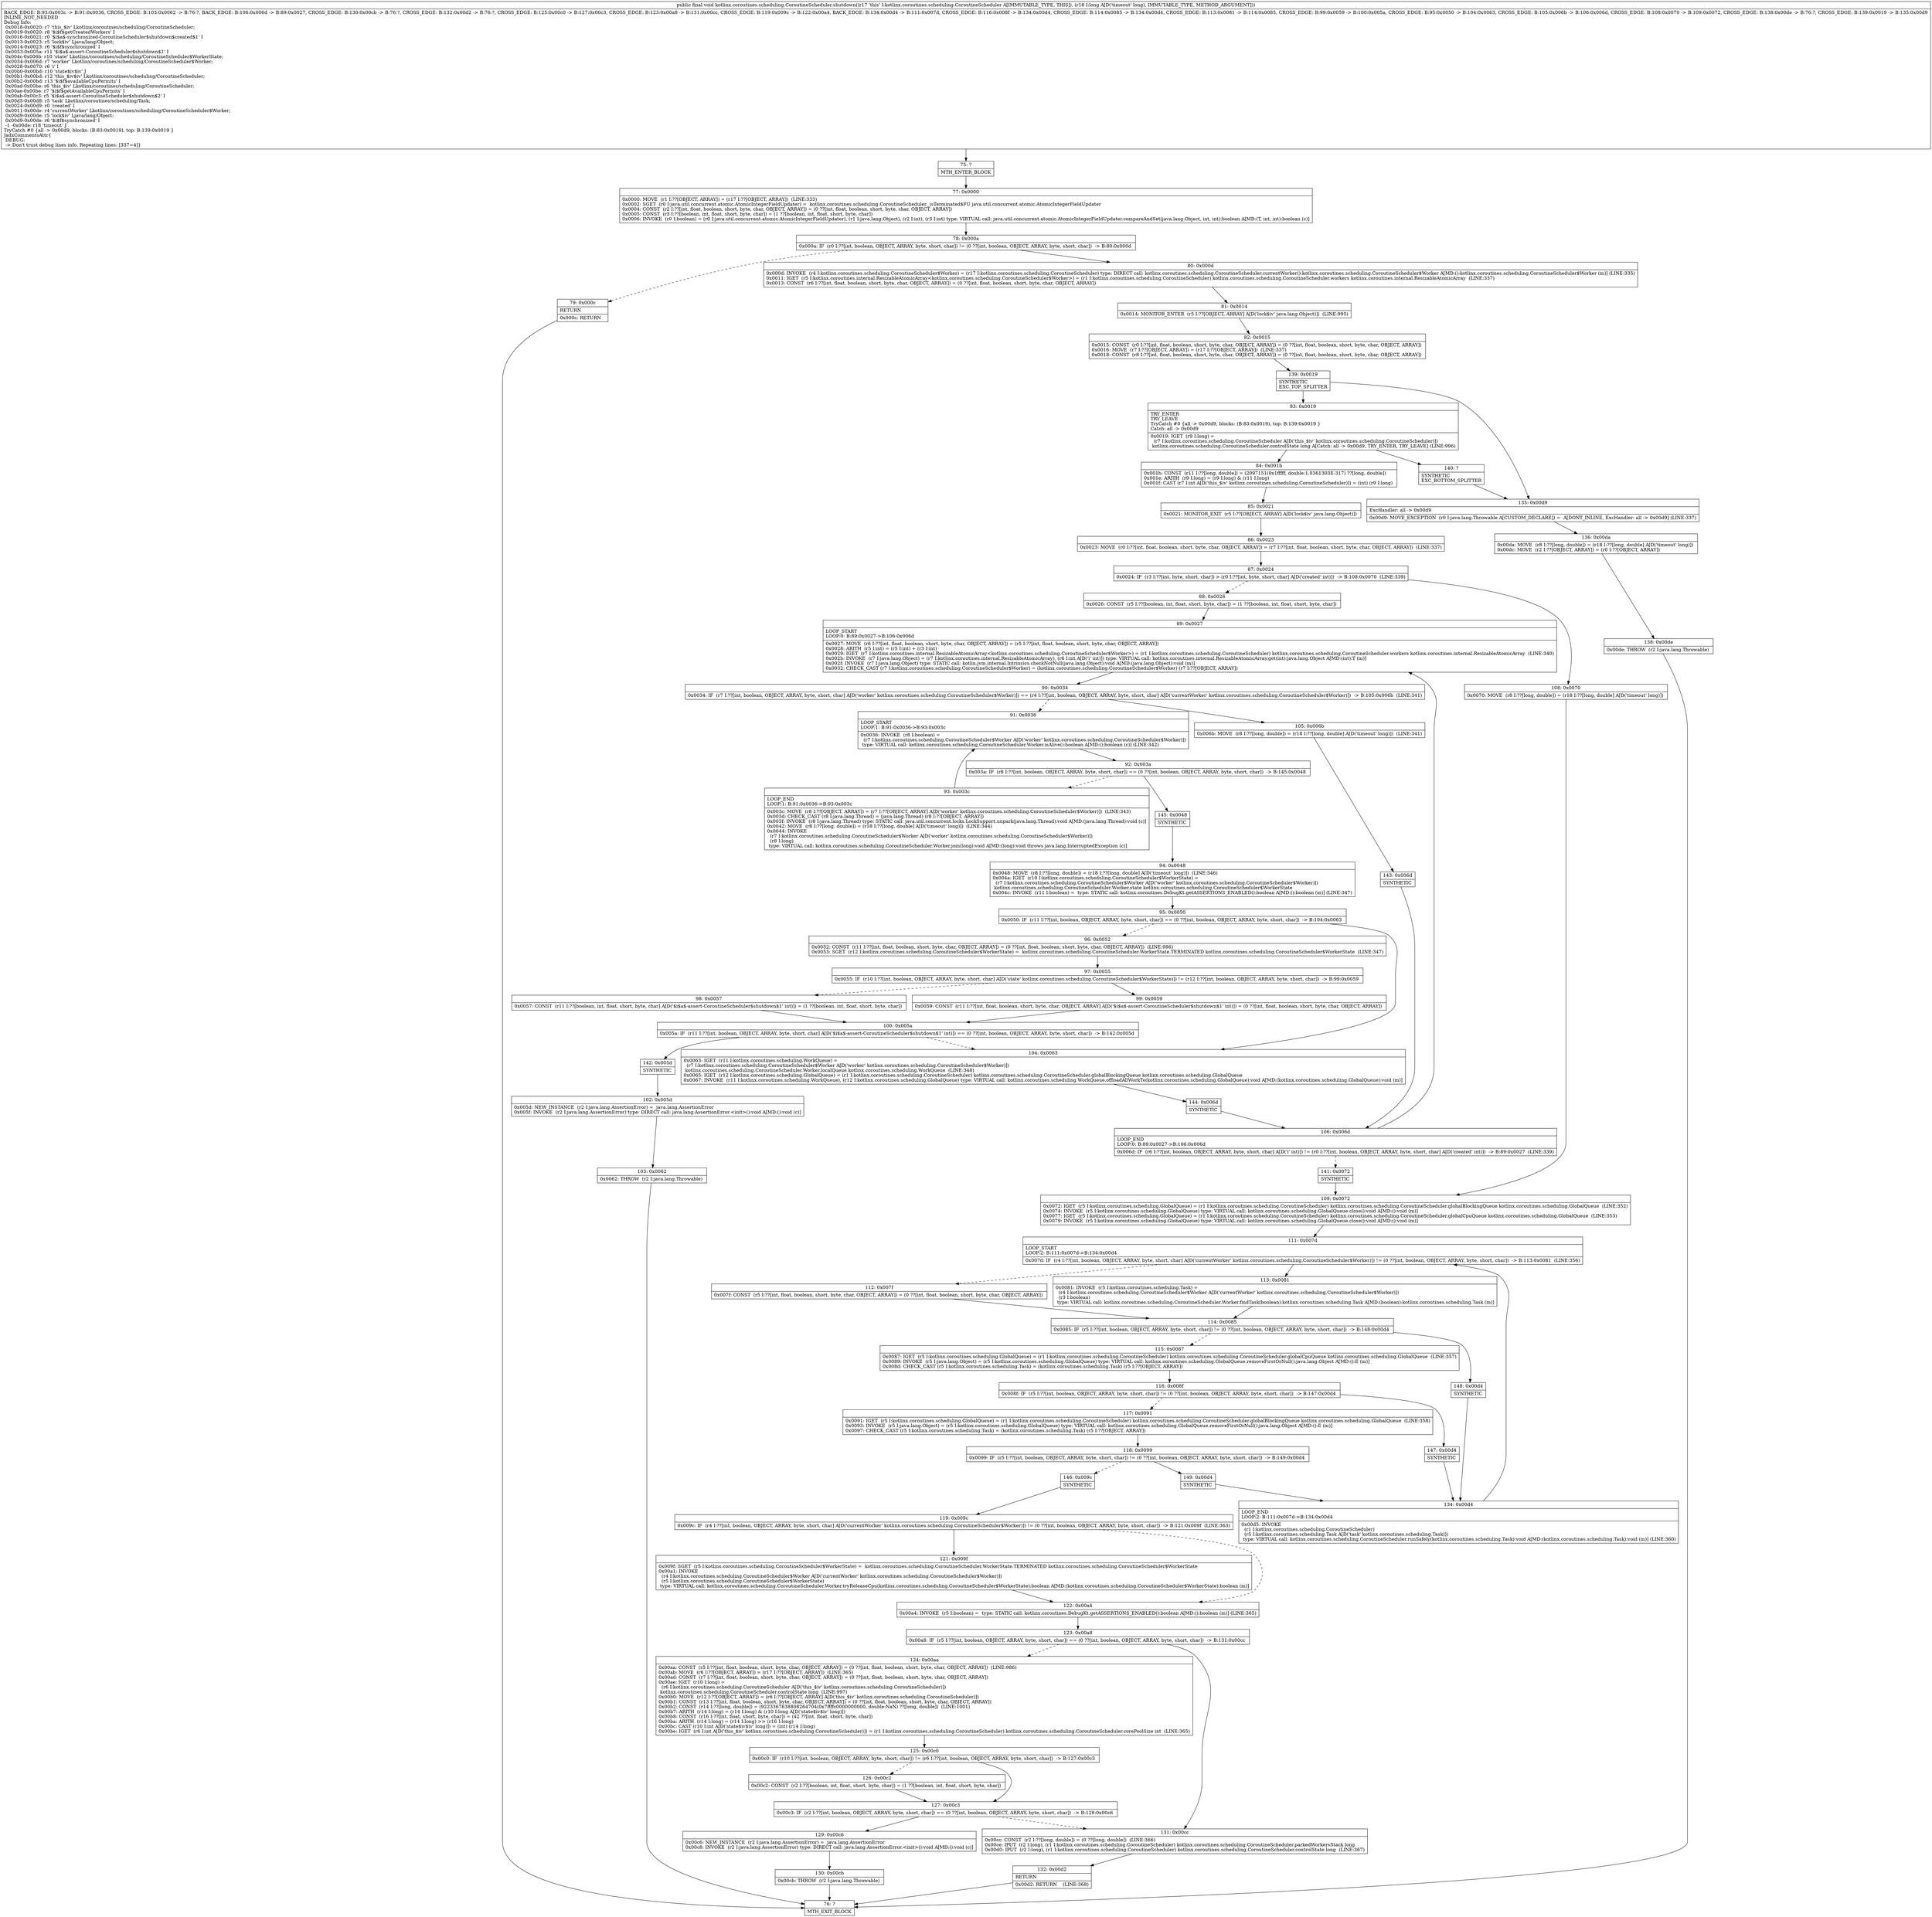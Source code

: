 digraph "CFG forkotlinx.coroutines.scheduling.CoroutineScheduler.shutdown(J)V" {
Node_75 [shape=record,label="{75\:\ ?|MTH_ENTER_BLOCK\l}"];
Node_77 [shape=record,label="{77\:\ 0x0000|0x0000: MOVE  (r1 I:??[OBJECT, ARRAY]) = (r17 I:??[OBJECT, ARRAY])  (LINE:333)\l0x0002: SGET  (r0 I:java.util.concurrent.atomic.AtomicIntegerFieldUpdater) =  kotlinx.coroutines.scheduling.CoroutineScheduler._isTerminated$FU java.util.concurrent.atomic.AtomicIntegerFieldUpdater \l0x0004: CONST  (r2 I:??[int, float, boolean, short, byte, char, OBJECT, ARRAY]) = (0 ??[int, float, boolean, short, byte, char, OBJECT, ARRAY]) \l0x0005: CONST  (r3 I:??[boolean, int, float, short, byte, char]) = (1 ??[boolean, int, float, short, byte, char]) \l0x0006: INVOKE  (r0 I:boolean) = (r0 I:java.util.concurrent.atomic.AtomicIntegerFieldUpdater), (r1 I:java.lang.Object), (r2 I:int), (r3 I:int) type: VIRTUAL call: java.util.concurrent.atomic.AtomicIntegerFieldUpdater.compareAndSet(java.lang.Object, int, int):boolean A[MD:(T, int, int):boolean (c)]\l}"];
Node_78 [shape=record,label="{78\:\ 0x000a|0x000a: IF  (r0 I:??[int, boolean, OBJECT, ARRAY, byte, short, char]) != (0 ??[int, boolean, OBJECT, ARRAY, byte, short, char])  \-\> B:80:0x000d \l}"];
Node_79 [shape=record,label="{79\:\ 0x000c|RETURN\l|0x000c: RETURN   \l}"];
Node_76 [shape=record,label="{76\:\ ?|MTH_EXIT_BLOCK\l}"];
Node_80 [shape=record,label="{80\:\ 0x000d|0x000d: INVOKE  (r4 I:kotlinx.coroutines.scheduling.CoroutineScheduler$Worker) = (r17 I:kotlinx.coroutines.scheduling.CoroutineScheduler) type: DIRECT call: kotlinx.coroutines.scheduling.CoroutineScheduler.currentWorker():kotlinx.coroutines.scheduling.CoroutineScheduler$Worker A[MD:():kotlinx.coroutines.scheduling.CoroutineScheduler$Worker (m)] (LINE:335)\l0x0011: IGET  (r5 I:kotlinx.coroutines.internal.ResizableAtomicArray\<kotlinx.coroutines.scheduling.CoroutineScheduler$Worker\>) = (r1 I:kotlinx.coroutines.scheduling.CoroutineScheduler) kotlinx.coroutines.scheduling.CoroutineScheduler.workers kotlinx.coroutines.internal.ResizableAtomicArray  (LINE:337)\l0x0013: CONST  (r6 I:??[int, float, boolean, short, byte, char, OBJECT, ARRAY]) = (0 ??[int, float, boolean, short, byte, char, OBJECT, ARRAY]) \l}"];
Node_81 [shape=record,label="{81\:\ 0x0014|0x0014: MONITOR_ENTER  (r5 I:??[OBJECT, ARRAY] A[D('lock$iv' java.lang.Object)])  (LINE:995)\l}"];
Node_82 [shape=record,label="{82\:\ 0x0015|0x0015: CONST  (r0 I:??[int, float, boolean, short, byte, char, OBJECT, ARRAY]) = (0 ??[int, float, boolean, short, byte, char, OBJECT, ARRAY]) \l0x0016: MOVE  (r7 I:??[OBJECT, ARRAY]) = (r17 I:??[OBJECT, ARRAY])  (LINE:337)\l0x0018: CONST  (r8 I:??[int, float, boolean, short, byte, char, OBJECT, ARRAY]) = (0 ??[int, float, boolean, short, byte, char, OBJECT, ARRAY]) \l}"];
Node_139 [shape=record,label="{139\:\ 0x0019|SYNTHETIC\lEXC_TOP_SPLITTER\l}"];
Node_83 [shape=record,label="{83\:\ 0x0019|TRY_ENTER\lTRY_LEAVE\lTryCatch #0 \{all \-\> 0x00d9, blocks: (B:83:0x0019), top: B:139:0x0019 \}\lCatch: all \-\> 0x00d9\l|0x0019: IGET  (r9 I:long) = \l  (r7 I:kotlinx.coroutines.scheduling.CoroutineScheduler A[D('this_$iv' kotlinx.coroutines.scheduling.CoroutineScheduler)])\l kotlinx.coroutines.scheduling.CoroutineScheduler.controlState long A[Catch: all \-\> 0x00d9, TRY_ENTER, TRY_LEAVE] (LINE:996)\l}"];
Node_84 [shape=record,label="{84\:\ 0x001b|0x001b: CONST  (r11 I:??[long, double]) = (2097151(0x1fffff, double:1.0361303E\-317) ??[long, double]) \l0x001e: ARITH  (r9 I:long) = (r9 I:long) & (r11 I:long) \l0x001f: CAST (r7 I:int A[D('this_$iv' kotlinx.coroutines.scheduling.CoroutineScheduler)]) = (int) (r9 I:long) \l}"];
Node_85 [shape=record,label="{85\:\ 0x0021|0x0021: MONITOR_EXIT  (r5 I:??[OBJECT, ARRAY] A[D('lock$iv' java.lang.Object)]) \l}"];
Node_86 [shape=record,label="{86\:\ 0x0023|0x0023: MOVE  (r0 I:??[int, float, boolean, short, byte, char, OBJECT, ARRAY]) = (r7 I:??[int, float, boolean, short, byte, char, OBJECT, ARRAY])  (LINE:337)\l}"];
Node_87 [shape=record,label="{87\:\ 0x0024|0x0024: IF  (r3 I:??[int, byte, short, char]) \> (r0 I:??[int, byte, short, char] A[D('created' int)])  \-\> B:108:0x0070  (LINE:339)\l}"];
Node_88 [shape=record,label="{88\:\ 0x0026|0x0026: CONST  (r5 I:??[boolean, int, float, short, byte, char]) = (1 ??[boolean, int, float, short, byte, char]) \l}"];
Node_89 [shape=record,label="{89\:\ 0x0027|LOOP_START\lLOOP:0: B:89:0x0027\-\>B:106:0x006d\l|0x0027: MOVE  (r6 I:??[int, float, boolean, short, byte, char, OBJECT, ARRAY]) = (r5 I:??[int, float, boolean, short, byte, char, OBJECT, ARRAY]) \l0x0028: ARITH  (r5 I:int) = (r5 I:int) + (r3 I:int) \l0x0029: IGET  (r7 I:kotlinx.coroutines.internal.ResizableAtomicArray\<kotlinx.coroutines.scheduling.CoroutineScheduler$Worker\>) = (r1 I:kotlinx.coroutines.scheduling.CoroutineScheduler) kotlinx.coroutines.scheduling.CoroutineScheduler.workers kotlinx.coroutines.internal.ResizableAtomicArray  (LINE:340)\l0x002b: INVOKE  (r7 I:java.lang.Object) = (r7 I:kotlinx.coroutines.internal.ResizableAtomicArray), (r6 I:int A[D('i' int)]) type: VIRTUAL call: kotlinx.coroutines.internal.ResizableAtomicArray.get(int):java.lang.Object A[MD:(int):T (m)]\l0x002f: INVOKE  (r7 I:java.lang.Object) type: STATIC call: kotlin.jvm.internal.Intrinsics.checkNotNull(java.lang.Object):void A[MD:(java.lang.Object):void (m)]\l0x0032: CHECK_CAST (r7 I:kotlinx.coroutines.scheduling.CoroutineScheduler$Worker) = (kotlinx.coroutines.scheduling.CoroutineScheduler$Worker) (r7 I:??[OBJECT, ARRAY]) \l}"];
Node_90 [shape=record,label="{90\:\ 0x0034|0x0034: IF  (r7 I:??[int, boolean, OBJECT, ARRAY, byte, short, char] A[D('worker' kotlinx.coroutines.scheduling.CoroutineScheduler$Worker)]) == (r4 I:??[int, boolean, OBJECT, ARRAY, byte, short, char] A[D('currentWorker' kotlinx.coroutines.scheduling.CoroutineScheduler$Worker)])  \-\> B:105:0x006b  (LINE:341)\l}"];
Node_91 [shape=record,label="{91\:\ 0x0036|LOOP_START\lLOOP:1: B:91:0x0036\-\>B:93:0x003c\l|0x0036: INVOKE  (r8 I:boolean) = \l  (r7 I:kotlinx.coroutines.scheduling.CoroutineScheduler$Worker A[D('worker' kotlinx.coroutines.scheduling.CoroutineScheduler$Worker)])\l type: VIRTUAL call: kotlinx.coroutines.scheduling.CoroutineScheduler.Worker.isAlive():boolean A[MD:():boolean (c)] (LINE:342)\l}"];
Node_92 [shape=record,label="{92\:\ 0x003a|0x003a: IF  (r8 I:??[int, boolean, OBJECT, ARRAY, byte, short, char]) == (0 ??[int, boolean, OBJECT, ARRAY, byte, short, char])  \-\> B:145:0x0048 \l}"];
Node_93 [shape=record,label="{93\:\ 0x003c|LOOP_END\lLOOP:1: B:91:0x0036\-\>B:93:0x003c\l|0x003c: MOVE  (r8 I:??[OBJECT, ARRAY]) = (r7 I:??[OBJECT, ARRAY] A[D('worker' kotlinx.coroutines.scheduling.CoroutineScheduler$Worker)])  (LINE:343)\l0x003d: CHECK_CAST (r8 I:java.lang.Thread) = (java.lang.Thread) (r8 I:??[OBJECT, ARRAY]) \l0x003f: INVOKE  (r8 I:java.lang.Thread) type: STATIC call: java.util.concurrent.locks.LockSupport.unpark(java.lang.Thread):void A[MD:(java.lang.Thread):void (c)]\l0x0042: MOVE  (r8 I:??[long, double]) = (r18 I:??[long, double] A[D('timeout' long)])  (LINE:344)\l0x0044: INVOKE  \l  (r7 I:kotlinx.coroutines.scheduling.CoroutineScheduler$Worker A[D('worker' kotlinx.coroutines.scheduling.CoroutineScheduler$Worker)])\l  (r8 I:long)\l type: VIRTUAL call: kotlinx.coroutines.scheduling.CoroutineScheduler.Worker.join(long):void A[MD:(long):void throws java.lang.InterruptedException (c)]\l}"];
Node_145 [shape=record,label="{145\:\ 0x0048|SYNTHETIC\l}"];
Node_94 [shape=record,label="{94\:\ 0x0048|0x0048: MOVE  (r8 I:??[long, double]) = (r18 I:??[long, double] A[D('timeout' long)])  (LINE:346)\l0x004a: IGET  (r10 I:kotlinx.coroutines.scheduling.CoroutineScheduler$WorkerState) = \l  (r7 I:kotlinx.coroutines.scheduling.CoroutineScheduler$Worker A[D('worker' kotlinx.coroutines.scheduling.CoroutineScheduler$Worker)])\l kotlinx.coroutines.scheduling.CoroutineScheduler.Worker.state kotlinx.coroutines.scheduling.CoroutineScheduler$WorkerState \l0x004c: INVOKE  (r11 I:boolean) =  type: STATIC call: kotlinx.coroutines.DebugKt.getASSERTIONS_ENABLED():boolean A[MD:():boolean (m)] (LINE:347)\l}"];
Node_95 [shape=record,label="{95\:\ 0x0050|0x0050: IF  (r11 I:??[int, boolean, OBJECT, ARRAY, byte, short, char]) == (0 ??[int, boolean, OBJECT, ARRAY, byte, short, char])  \-\> B:104:0x0063 \l}"];
Node_96 [shape=record,label="{96\:\ 0x0052|0x0052: CONST  (r11 I:??[int, float, boolean, short, byte, char, OBJECT, ARRAY]) = (0 ??[int, float, boolean, short, byte, char, OBJECT, ARRAY])  (LINE:986)\l0x0053: SGET  (r12 I:kotlinx.coroutines.scheduling.CoroutineScheduler$WorkerState) =  kotlinx.coroutines.scheduling.CoroutineScheduler.WorkerState.TERMINATED kotlinx.coroutines.scheduling.CoroutineScheduler$WorkerState  (LINE:347)\l}"];
Node_97 [shape=record,label="{97\:\ 0x0055|0x0055: IF  (r10 I:??[int, boolean, OBJECT, ARRAY, byte, short, char] A[D('state' kotlinx.coroutines.scheduling.CoroutineScheduler$WorkerState)]) != (r12 I:??[int, boolean, OBJECT, ARRAY, byte, short, char])  \-\> B:99:0x0059 \l}"];
Node_98 [shape=record,label="{98\:\ 0x0057|0x0057: CONST  (r11 I:??[boolean, int, float, short, byte, char] A[D('$i$a$\-assert\-CoroutineScheduler$shutdown$1' int)]) = (1 ??[boolean, int, float, short, byte, char]) \l}"];
Node_100 [shape=record,label="{100\:\ 0x005a|0x005a: IF  (r11 I:??[int, boolean, OBJECT, ARRAY, byte, short, char] A[D('$i$a$\-assert\-CoroutineScheduler$shutdown$1' int)]) == (0 ??[int, boolean, OBJECT, ARRAY, byte, short, char])  \-\> B:142:0x005d \l}"];
Node_142 [shape=record,label="{142\:\ 0x005d|SYNTHETIC\l}"];
Node_102 [shape=record,label="{102\:\ 0x005d|0x005d: NEW_INSTANCE  (r2 I:java.lang.AssertionError) =  java.lang.AssertionError \l0x005f: INVOKE  (r2 I:java.lang.AssertionError) type: DIRECT call: java.lang.AssertionError.\<init\>():void A[MD:():void (c)]\l}"];
Node_103 [shape=record,label="{103\:\ 0x0062|0x0062: THROW  (r2 I:java.lang.Throwable) \l}"];
Node_99 [shape=record,label="{99\:\ 0x0059|0x0059: CONST  (r11 I:??[int, float, boolean, short, byte, char, OBJECT, ARRAY] A[D('$i$a$\-assert\-CoroutineScheduler$shutdown$1' int)]) = (0 ??[int, float, boolean, short, byte, char, OBJECT, ARRAY]) \l}"];
Node_104 [shape=record,label="{104\:\ 0x0063|0x0063: IGET  (r11 I:kotlinx.coroutines.scheduling.WorkQueue) = \l  (r7 I:kotlinx.coroutines.scheduling.CoroutineScheduler$Worker A[D('worker' kotlinx.coroutines.scheduling.CoroutineScheduler$Worker)])\l kotlinx.coroutines.scheduling.CoroutineScheduler.Worker.localQueue kotlinx.coroutines.scheduling.WorkQueue  (LINE:348)\l0x0065: IGET  (r12 I:kotlinx.coroutines.scheduling.GlobalQueue) = (r1 I:kotlinx.coroutines.scheduling.CoroutineScheduler) kotlinx.coroutines.scheduling.CoroutineScheduler.globalBlockingQueue kotlinx.coroutines.scheduling.GlobalQueue \l0x0067: INVOKE  (r11 I:kotlinx.coroutines.scheduling.WorkQueue), (r12 I:kotlinx.coroutines.scheduling.GlobalQueue) type: VIRTUAL call: kotlinx.coroutines.scheduling.WorkQueue.offloadAllWorkTo(kotlinx.coroutines.scheduling.GlobalQueue):void A[MD:(kotlinx.coroutines.scheduling.GlobalQueue):void (m)]\l}"];
Node_144 [shape=record,label="{144\:\ 0x006d|SYNTHETIC\l}"];
Node_106 [shape=record,label="{106\:\ 0x006d|LOOP_END\lLOOP:0: B:89:0x0027\-\>B:106:0x006d\l|0x006d: IF  (r6 I:??[int, boolean, OBJECT, ARRAY, byte, short, char] A[D('i' int)]) != (r0 I:??[int, boolean, OBJECT, ARRAY, byte, short, char] A[D('created' int)])  \-\> B:89:0x0027  (LINE:339)\l}"];
Node_141 [shape=record,label="{141\:\ 0x0072|SYNTHETIC\l}"];
Node_109 [shape=record,label="{109\:\ 0x0072|0x0072: IGET  (r5 I:kotlinx.coroutines.scheduling.GlobalQueue) = (r1 I:kotlinx.coroutines.scheduling.CoroutineScheduler) kotlinx.coroutines.scheduling.CoroutineScheduler.globalBlockingQueue kotlinx.coroutines.scheduling.GlobalQueue  (LINE:352)\l0x0074: INVOKE  (r5 I:kotlinx.coroutines.scheduling.GlobalQueue) type: VIRTUAL call: kotlinx.coroutines.scheduling.GlobalQueue.close():void A[MD:():void (m)]\l0x0077: IGET  (r5 I:kotlinx.coroutines.scheduling.GlobalQueue) = (r1 I:kotlinx.coroutines.scheduling.CoroutineScheduler) kotlinx.coroutines.scheduling.CoroutineScheduler.globalCpuQueue kotlinx.coroutines.scheduling.GlobalQueue  (LINE:353)\l0x0079: INVOKE  (r5 I:kotlinx.coroutines.scheduling.GlobalQueue) type: VIRTUAL call: kotlinx.coroutines.scheduling.GlobalQueue.close():void A[MD:():void (m)]\l}"];
Node_111 [shape=record,label="{111\:\ 0x007d|LOOP_START\lLOOP:2: B:111:0x007d\-\>B:134:0x00d4\l|0x007d: IF  (r4 I:??[int, boolean, OBJECT, ARRAY, byte, short, char] A[D('currentWorker' kotlinx.coroutines.scheduling.CoroutineScheduler$Worker)]) != (0 ??[int, boolean, OBJECT, ARRAY, byte, short, char])  \-\> B:113:0x0081  (LINE:356)\l}"];
Node_112 [shape=record,label="{112\:\ 0x007f|0x007f: CONST  (r5 I:??[int, float, boolean, short, byte, char, OBJECT, ARRAY]) = (0 ??[int, float, boolean, short, byte, char, OBJECT, ARRAY]) \l}"];
Node_114 [shape=record,label="{114\:\ 0x0085|0x0085: IF  (r5 I:??[int, boolean, OBJECT, ARRAY, byte, short, char]) != (0 ??[int, boolean, OBJECT, ARRAY, byte, short, char])  \-\> B:148:0x00d4 \l}"];
Node_115 [shape=record,label="{115\:\ 0x0087|0x0087: IGET  (r5 I:kotlinx.coroutines.scheduling.GlobalQueue) = (r1 I:kotlinx.coroutines.scheduling.CoroutineScheduler) kotlinx.coroutines.scheduling.CoroutineScheduler.globalCpuQueue kotlinx.coroutines.scheduling.GlobalQueue  (LINE:357)\l0x0089: INVOKE  (r5 I:java.lang.Object) = (r5 I:kotlinx.coroutines.scheduling.GlobalQueue) type: VIRTUAL call: kotlinx.coroutines.scheduling.GlobalQueue.removeFirstOrNull():java.lang.Object A[MD:():E (m)]\l0x008d: CHECK_CAST (r5 I:kotlinx.coroutines.scheduling.Task) = (kotlinx.coroutines.scheduling.Task) (r5 I:??[OBJECT, ARRAY]) \l}"];
Node_116 [shape=record,label="{116\:\ 0x008f|0x008f: IF  (r5 I:??[int, boolean, OBJECT, ARRAY, byte, short, char]) != (0 ??[int, boolean, OBJECT, ARRAY, byte, short, char])  \-\> B:147:0x00d4 \l}"];
Node_117 [shape=record,label="{117\:\ 0x0091|0x0091: IGET  (r5 I:kotlinx.coroutines.scheduling.GlobalQueue) = (r1 I:kotlinx.coroutines.scheduling.CoroutineScheduler) kotlinx.coroutines.scheduling.CoroutineScheduler.globalBlockingQueue kotlinx.coroutines.scheduling.GlobalQueue  (LINE:358)\l0x0093: INVOKE  (r5 I:java.lang.Object) = (r5 I:kotlinx.coroutines.scheduling.GlobalQueue) type: VIRTUAL call: kotlinx.coroutines.scheduling.GlobalQueue.removeFirstOrNull():java.lang.Object A[MD:():E (m)]\l0x0097: CHECK_CAST (r5 I:kotlinx.coroutines.scheduling.Task) = (kotlinx.coroutines.scheduling.Task) (r5 I:??[OBJECT, ARRAY]) \l}"];
Node_118 [shape=record,label="{118\:\ 0x0099|0x0099: IF  (r5 I:??[int, boolean, OBJECT, ARRAY, byte, short, char]) != (0 ??[int, boolean, OBJECT, ARRAY, byte, short, char])  \-\> B:149:0x00d4 \l}"];
Node_146 [shape=record,label="{146\:\ 0x009c|SYNTHETIC\l}"];
Node_119 [shape=record,label="{119\:\ 0x009c|0x009c: IF  (r4 I:??[int, boolean, OBJECT, ARRAY, byte, short, char] A[D('currentWorker' kotlinx.coroutines.scheduling.CoroutineScheduler$Worker)]) != (0 ??[int, boolean, OBJECT, ARRAY, byte, short, char])  \-\> B:121:0x009f  (LINE:363)\l}"];
Node_121 [shape=record,label="{121\:\ 0x009f|0x009f: SGET  (r5 I:kotlinx.coroutines.scheduling.CoroutineScheduler$WorkerState) =  kotlinx.coroutines.scheduling.CoroutineScheduler.WorkerState.TERMINATED kotlinx.coroutines.scheduling.CoroutineScheduler$WorkerState \l0x00a1: INVOKE  \l  (r4 I:kotlinx.coroutines.scheduling.CoroutineScheduler$Worker A[D('currentWorker' kotlinx.coroutines.scheduling.CoroutineScheduler$Worker)])\l  (r5 I:kotlinx.coroutines.scheduling.CoroutineScheduler$WorkerState)\l type: VIRTUAL call: kotlinx.coroutines.scheduling.CoroutineScheduler.Worker.tryReleaseCpu(kotlinx.coroutines.scheduling.CoroutineScheduler$WorkerState):boolean A[MD:(kotlinx.coroutines.scheduling.CoroutineScheduler$WorkerState):boolean (m)]\l}"];
Node_122 [shape=record,label="{122\:\ 0x00a4|0x00a4: INVOKE  (r5 I:boolean) =  type: STATIC call: kotlinx.coroutines.DebugKt.getASSERTIONS_ENABLED():boolean A[MD:():boolean (m)] (LINE:365)\l}"];
Node_123 [shape=record,label="{123\:\ 0x00a8|0x00a8: IF  (r5 I:??[int, boolean, OBJECT, ARRAY, byte, short, char]) == (0 ??[int, boolean, OBJECT, ARRAY, byte, short, char])  \-\> B:131:0x00cc \l}"];
Node_124 [shape=record,label="{124\:\ 0x00aa|0x00aa: CONST  (r5 I:??[int, float, boolean, short, byte, char, OBJECT, ARRAY]) = (0 ??[int, float, boolean, short, byte, char, OBJECT, ARRAY])  (LINE:986)\l0x00ab: MOVE  (r6 I:??[OBJECT, ARRAY]) = (r17 I:??[OBJECT, ARRAY])  (LINE:365)\l0x00ad: CONST  (r7 I:??[int, float, boolean, short, byte, char, OBJECT, ARRAY]) = (0 ??[int, float, boolean, short, byte, char, OBJECT, ARRAY]) \l0x00ae: IGET  (r10 I:long) = \l  (r6 I:kotlinx.coroutines.scheduling.CoroutineScheduler A[D('this_$iv' kotlinx.coroutines.scheduling.CoroutineScheduler)])\l kotlinx.coroutines.scheduling.CoroutineScheduler.controlState long  (LINE:997)\l0x00b0: MOVE  (r12 I:??[OBJECT, ARRAY]) = (r6 I:??[OBJECT, ARRAY] A[D('this_$iv' kotlinx.coroutines.scheduling.CoroutineScheduler)]) \l0x00b1: CONST  (r13 I:??[int, float, boolean, short, byte, char, OBJECT, ARRAY]) = (0 ??[int, float, boolean, short, byte, char, OBJECT, ARRAY]) \l0x00b2: CONST  (r14 I:??[long, double]) = (9223367638808264704(0x7ffffc0000000000, double:NaN) ??[long, double])  (LINE:1001)\l0x00b7: ARITH  (r14 I:long) = (r14 I:long) & (r10 I:long A[D('state$iv$iv' long)]) \l0x00b8: CONST  (r16 I:??[int, float, short, byte, char]) = (42 ??[int, float, short, byte, char]) \l0x00ba: ARITH  (r14 I:long) = (r14 I:long) \>\> (r16 I:long) \l0x00bc: CAST (r10 I:int A[D('state$iv$iv' long)]) = (int) (r14 I:long) \l0x00be: IGET  (r6 I:int A[D('this_$iv' kotlinx.coroutines.scheduling.CoroutineScheduler)]) = (r1 I:kotlinx.coroutines.scheduling.CoroutineScheduler) kotlinx.coroutines.scheduling.CoroutineScheduler.corePoolSize int  (LINE:365)\l}"];
Node_125 [shape=record,label="{125\:\ 0x00c0|0x00c0: IF  (r10 I:??[int, boolean, OBJECT, ARRAY, byte, short, char]) != (r6 I:??[int, boolean, OBJECT, ARRAY, byte, short, char])  \-\> B:127:0x00c3 \l}"];
Node_126 [shape=record,label="{126\:\ 0x00c2|0x00c2: CONST  (r2 I:??[boolean, int, float, short, byte, char]) = (1 ??[boolean, int, float, short, byte, char]) \l}"];
Node_127 [shape=record,label="{127\:\ 0x00c3|0x00c3: IF  (r2 I:??[int, boolean, OBJECT, ARRAY, byte, short, char]) == (0 ??[int, boolean, OBJECT, ARRAY, byte, short, char])  \-\> B:129:0x00c6 \l}"];
Node_129 [shape=record,label="{129\:\ 0x00c6|0x00c6: NEW_INSTANCE  (r2 I:java.lang.AssertionError) =  java.lang.AssertionError \l0x00c8: INVOKE  (r2 I:java.lang.AssertionError) type: DIRECT call: java.lang.AssertionError.\<init\>():void A[MD:():void (c)]\l}"];
Node_130 [shape=record,label="{130\:\ 0x00cb|0x00cb: THROW  (r2 I:java.lang.Throwable) \l}"];
Node_131 [shape=record,label="{131\:\ 0x00cc|0x00cc: CONST  (r2 I:??[long, double]) = (0 ??[long, double])  (LINE:366)\l0x00ce: IPUT  (r2 I:long), (r1 I:kotlinx.coroutines.scheduling.CoroutineScheduler) kotlinx.coroutines.scheduling.CoroutineScheduler.parkedWorkersStack long \l0x00d0: IPUT  (r2 I:long), (r1 I:kotlinx.coroutines.scheduling.CoroutineScheduler) kotlinx.coroutines.scheduling.CoroutineScheduler.controlState long  (LINE:367)\l}"];
Node_132 [shape=record,label="{132\:\ 0x00d2|RETURN\l|0x00d2: RETURN    (LINE:368)\l}"];
Node_149 [shape=record,label="{149\:\ 0x00d4|SYNTHETIC\l}"];
Node_134 [shape=record,label="{134\:\ 0x00d4|LOOP_END\lLOOP:2: B:111:0x007d\-\>B:134:0x00d4\l|0x00d5: INVOKE  \l  (r1 I:kotlinx.coroutines.scheduling.CoroutineScheduler)\l  (r5 I:kotlinx.coroutines.scheduling.Task A[D('task' kotlinx.coroutines.scheduling.Task)])\l type: VIRTUAL call: kotlinx.coroutines.scheduling.CoroutineScheduler.runSafely(kotlinx.coroutines.scheduling.Task):void A[MD:(kotlinx.coroutines.scheduling.Task):void (m)] (LINE:360)\l}"];
Node_147 [shape=record,label="{147\:\ 0x00d4|SYNTHETIC\l}"];
Node_148 [shape=record,label="{148\:\ 0x00d4|SYNTHETIC\l}"];
Node_113 [shape=record,label="{113\:\ 0x0081|0x0081: INVOKE  (r5 I:kotlinx.coroutines.scheduling.Task) = \l  (r4 I:kotlinx.coroutines.scheduling.CoroutineScheduler$Worker A[D('currentWorker' kotlinx.coroutines.scheduling.CoroutineScheduler$Worker)])\l  (r3 I:boolean)\l type: VIRTUAL call: kotlinx.coroutines.scheduling.CoroutineScheduler.Worker.findTask(boolean):kotlinx.coroutines.scheduling.Task A[MD:(boolean):kotlinx.coroutines.scheduling.Task (m)]\l}"];
Node_105 [shape=record,label="{105\:\ 0x006b|0x006b: MOVE  (r8 I:??[long, double]) = (r18 I:??[long, double] A[D('timeout' long)])  (LINE:341)\l}"];
Node_143 [shape=record,label="{143\:\ 0x006d|SYNTHETIC\l}"];
Node_108 [shape=record,label="{108\:\ 0x0070|0x0070: MOVE  (r8 I:??[long, double]) = (r18 I:??[long, double] A[D('timeout' long)]) \l}"];
Node_140 [shape=record,label="{140\:\ ?|SYNTHETIC\lEXC_BOTTOM_SPLITTER\l}"];
Node_135 [shape=record,label="{135\:\ 0x00d9|ExcHandler: all \-\> 0x00d9\l|0x00d9: MOVE_EXCEPTION  (r0 I:java.lang.Throwable A[CUSTOM_DECLARE]) =  A[DONT_INLINE, ExcHandler: all \-\> 0x00d9] (LINE:337)\l}"];
Node_136 [shape=record,label="{136\:\ 0x00da|0x00da: MOVE  (r8 I:??[long, double]) = (r18 I:??[long, double] A[D('timeout' long)]) \l0x00dc: MOVE  (r2 I:??[OBJECT, ARRAY]) = (r0 I:??[OBJECT, ARRAY]) \l}"];
Node_138 [shape=record,label="{138\:\ 0x00de|0x00de: THROW  (r2 I:java.lang.Throwable) \l}"];
MethodNode[shape=record,label="{public final void kotlinx.coroutines.scheduling.CoroutineScheduler.shutdown((r17 'this' I:kotlinx.coroutines.scheduling.CoroutineScheduler A[IMMUTABLE_TYPE, THIS]), (r18 I:long A[D('timeout' long), IMMUTABLE_TYPE, METHOD_ARGUMENT]))  | BACK_EDGE: B:93:0x003c \-\> B:91:0x0036, CROSS_EDGE: B:103:0x0062 \-\> B:76:?, BACK_EDGE: B:106:0x006d \-\> B:89:0x0027, CROSS_EDGE: B:130:0x00cb \-\> B:76:?, CROSS_EDGE: B:132:0x00d2 \-\> B:76:?, CROSS_EDGE: B:125:0x00c0 \-\> B:127:0x00c3, CROSS_EDGE: B:123:0x00a8 \-\> B:131:0x00cc, CROSS_EDGE: B:119:0x009c \-\> B:122:0x00a4, BACK_EDGE: B:134:0x00d4 \-\> B:111:0x007d, CROSS_EDGE: B:116:0x008f \-\> B:134:0x00d4, CROSS_EDGE: B:114:0x0085 \-\> B:134:0x00d4, CROSS_EDGE: B:113:0x0081 \-\> B:114:0x0085, CROSS_EDGE: B:99:0x0059 \-\> B:100:0x005a, CROSS_EDGE: B:95:0x0050 \-\> B:104:0x0063, CROSS_EDGE: B:105:0x006b \-\> B:106:0x006d, CROSS_EDGE: B:108:0x0070 \-\> B:109:0x0072, CROSS_EDGE: B:138:0x00de \-\> B:76:?, CROSS_EDGE: B:139:0x0019 \-\> B:135:0x00d9\lINLINE_NOT_NEEDED\lDebug Info:\l  0x0018\-0x0020: r7 'this_$iv' Lkotlinx\/coroutines\/scheduling\/CoroutineScheduler;\l  0x0019\-0x0020: r8 '$i$f$getCreatedWorkers' I\l  0x0016\-0x0021: r0 '$i$a$\-synchronized\-CoroutineScheduler$shutdown$created$1' I\l  0x0013\-0x0023: r5 'lock$iv' Ljava\/lang\/Object;\l  0x0014\-0x0023: r6 '$i$f$synchronized' I\l  0x0053\-0x005a: r11 '$i$a$\-assert\-CoroutineScheduler$shutdown$1' I\l  0x004c\-0x006b: r10 'state' Lkotlinx\/coroutines\/scheduling\/CoroutineScheduler$WorkerState;\l  0x0034\-0x006d: r7 'worker' Lkotlinx\/coroutines\/scheduling\/CoroutineScheduler$Worker;\l  0x0028\-0x0070: r6 'i' I\l  0x00b0\-0x00bd: r10 'state$iv$iv' J\l  0x00b1\-0x00bd: r12 'this_$iv$iv' Lkotlinx\/coroutines\/scheduling\/CoroutineScheduler;\l  0x00b2\-0x00bd: r13 '$i$f$availableCpuPermits' I\l  0x00ad\-0x00be: r6 'this_$iv' Lkotlinx\/coroutines\/scheduling\/CoroutineScheduler;\l  0x00ae\-0x00be: r7 '$i$f$getAvailableCpuPermits' I\l  0x00ab\-0x00c3: r5 '$i$a$\-assert\-CoroutineScheduler$shutdown$2' I\l  0x00d5\-0x00d8: r5 'task' Lkotlinx\/coroutines\/scheduling\/Task;\l  0x0024\-0x00d9: r0 'created' I\l  0x0011\-0x00de: r4 'currentWorker' Lkotlinx\/coroutines\/scheduling\/CoroutineScheduler$Worker;\l  0x00d9\-0x00de: r5 'lock$iv' Ljava\/lang\/Object;\l  0x00d9\-0x00de: r6 '$i$f$synchronized' I\l  \-1 \-0x00de: r18 'timeout' J\lTryCatch #0 \{all \-\> 0x00d9, blocks: (B:83:0x0019), top: B:139:0x0019 \}\lJadxCommentsAttr\{\l DEBUG: \l \-\> Don't trust debug lines info. Repeating lines: [337=4]\}\l}"];
MethodNode -> Node_75;Node_75 -> Node_77;
Node_77 -> Node_78;
Node_78 -> Node_79[style=dashed];
Node_78 -> Node_80;
Node_79 -> Node_76;
Node_80 -> Node_81;
Node_81 -> Node_82;
Node_82 -> Node_139;
Node_139 -> Node_83;
Node_139 -> Node_135;
Node_83 -> Node_84;
Node_83 -> Node_140;
Node_84 -> Node_85;
Node_85 -> Node_86;
Node_86 -> Node_87;
Node_87 -> Node_88[style=dashed];
Node_87 -> Node_108;
Node_88 -> Node_89;
Node_89 -> Node_90;
Node_90 -> Node_91[style=dashed];
Node_90 -> Node_105;
Node_91 -> Node_92;
Node_92 -> Node_93[style=dashed];
Node_92 -> Node_145;
Node_93 -> Node_91;
Node_145 -> Node_94;
Node_94 -> Node_95;
Node_95 -> Node_96[style=dashed];
Node_95 -> Node_104;
Node_96 -> Node_97;
Node_97 -> Node_98[style=dashed];
Node_97 -> Node_99;
Node_98 -> Node_100;
Node_100 -> Node_104[style=dashed];
Node_100 -> Node_142;
Node_142 -> Node_102;
Node_102 -> Node_103;
Node_103 -> Node_76;
Node_99 -> Node_100;
Node_104 -> Node_144;
Node_144 -> Node_106;
Node_106 -> Node_89;
Node_106 -> Node_141[style=dashed];
Node_141 -> Node_109;
Node_109 -> Node_111;
Node_111 -> Node_112[style=dashed];
Node_111 -> Node_113;
Node_112 -> Node_114;
Node_114 -> Node_115[style=dashed];
Node_114 -> Node_148;
Node_115 -> Node_116;
Node_116 -> Node_117[style=dashed];
Node_116 -> Node_147;
Node_117 -> Node_118;
Node_118 -> Node_146[style=dashed];
Node_118 -> Node_149;
Node_146 -> Node_119;
Node_119 -> Node_121;
Node_119 -> Node_122[style=dashed];
Node_121 -> Node_122;
Node_122 -> Node_123;
Node_123 -> Node_124[style=dashed];
Node_123 -> Node_131;
Node_124 -> Node_125;
Node_125 -> Node_126[style=dashed];
Node_125 -> Node_127;
Node_126 -> Node_127;
Node_127 -> Node_129;
Node_127 -> Node_131[style=dashed];
Node_129 -> Node_130;
Node_130 -> Node_76;
Node_131 -> Node_132;
Node_132 -> Node_76;
Node_149 -> Node_134;
Node_134 -> Node_111;
Node_147 -> Node_134;
Node_148 -> Node_134;
Node_113 -> Node_114;
Node_105 -> Node_143;
Node_143 -> Node_106;
Node_108 -> Node_109;
Node_140 -> Node_135;
Node_135 -> Node_136;
Node_136 -> Node_138;
Node_138 -> Node_76;
}


